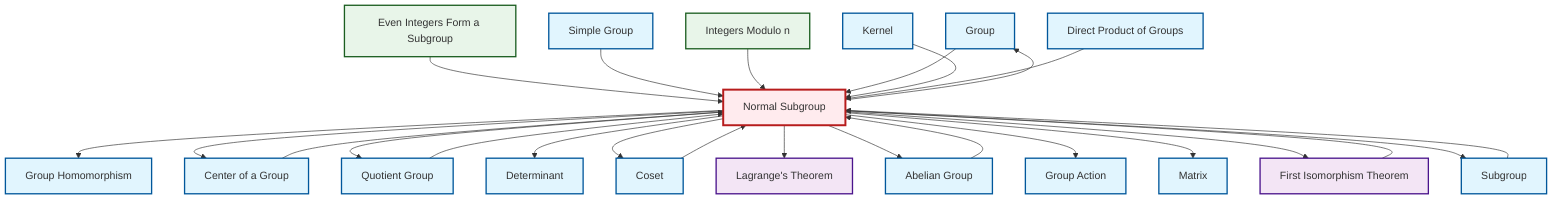 graph TD
    classDef definition fill:#e1f5fe,stroke:#01579b,stroke-width:2px
    classDef theorem fill:#f3e5f5,stroke:#4a148c,stroke-width:2px
    classDef axiom fill:#fff3e0,stroke:#e65100,stroke-width:2px
    classDef example fill:#e8f5e9,stroke:#1b5e20,stroke-width:2px
    classDef current fill:#ffebee,stroke:#b71c1c,stroke-width:3px
    def-group["Group"]:::definition
    def-abelian-group["Abelian Group"]:::definition
    def-group-action["Group Action"]:::definition
    def-quotient-group["Quotient Group"]:::definition
    def-kernel["Kernel"]:::definition
    def-normal-subgroup["Normal Subgroup"]:::definition
    ex-quotient-integers-mod-n["Integers Modulo n"]:::example
    def-coset["Coset"]:::definition
    def-subgroup["Subgroup"]:::definition
    def-homomorphism["Group Homomorphism"]:::definition
    def-matrix["Matrix"]:::definition
    thm-first-isomorphism["First Isomorphism Theorem"]:::theorem
    thm-lagrange["Lagrange's Theorem"]:::theorem
    def-simple-group["Simple Group"]:::definition
    ex-even-integers-subgroup["Even Integers Form a Subgroup"]:::example
    def-center-of-group["Center of a Group"]:::definition
    def-determinant["Determinant"]:::definition
    def-direct-product["Direct Product of Groups"]:::definition
    ex-even-integers-subgroup --> def-normal-subgroup
    def-normal-subgroup --> def-homomorphism
    def-normal-subgroup --> def-center-of-group
    def-normal-subgroup --> def-quotient-group
    def-simple-group --> def-normal-subgroup
    def-normal-subgroup --> def-group
    def-normal-subgroup --> def-determinant
    def-normal-subgroup --> def-coset
    def-coset --> def-normal-subgroup
    def-normal-subgroup --> thm-lagrange
    ex-quotient-integers-mod-n --> def-normal-subgroup
    def-group --> def-normal-subgroup
    def-normal-subgroup --> def-abelian-group
    def-normal-subgroup --> def-group-action
    def-quotient-group --> def-normal-subgroup
    def-kernel --> def-normal-subgroup
    def-abelian-group --> def-normal-subgroup
    def-subgroup --> def-normal-subgroup
    def-normal-subgroup --> def-matrix
    def-normal-subgroup --> thm-first-isomorphism
    def-direct-product --> def-normal-subgroup
    def-normal-subgroup --> def-subgroup
    def-center-of-group --> def-normal-subgroup
    thm-first-isomorphism --> def-normal-subgroup
    class def-normal-subgroup current